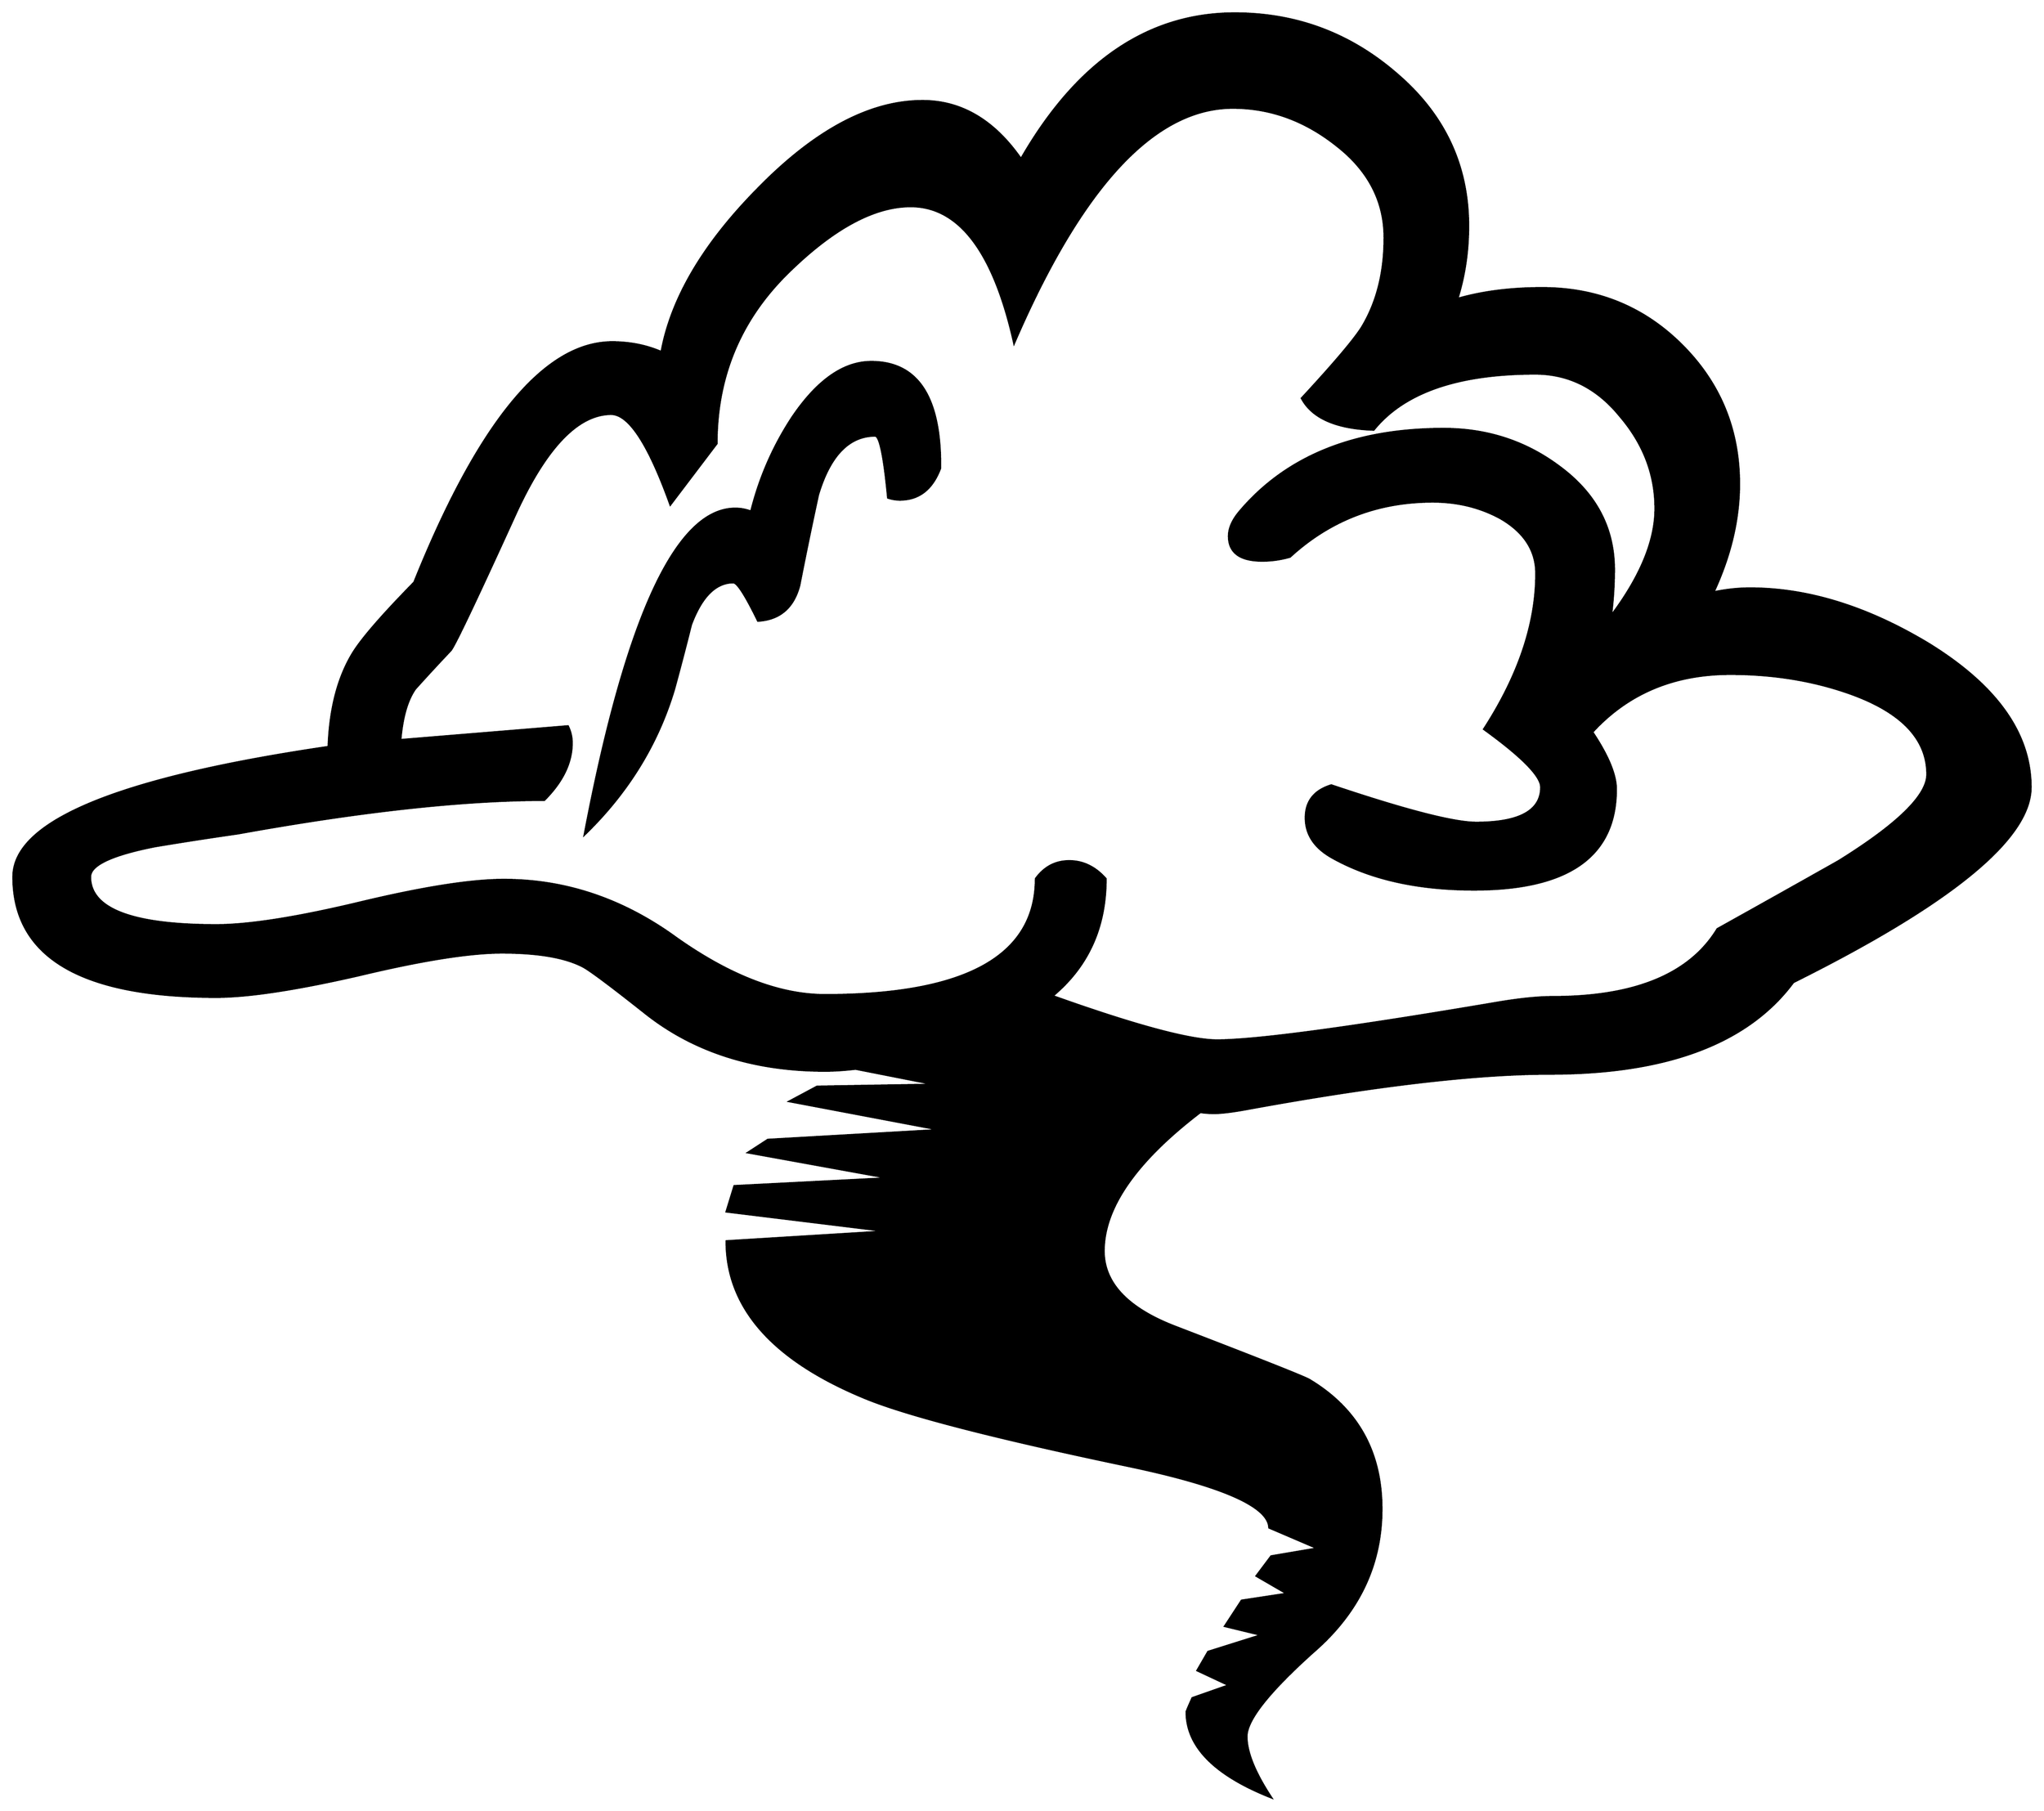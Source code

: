 


\begin{tikzpicture}[y=0.80pt, x=0.80pt, yscale=-1.0, xscale=1.0, inner sep=0pt, outer sep=0pt]
\begin{scope}[shift={(100.0,1588.0)},nonzero rule]
  \path[draw=.,fill=.,line width=1.600pt] (2048.0,-584.0) ..
    controls (2048.0,-532.0) and (1967.667,-466.0) ..
    (1807.0,-386.0) .. controls (1761.0,-324.0) and
    (1678.667,-293.0) .. (1560.0,-293.0) .. controls
    (1485.333,-293.0) and (1382.667,-281.0) .. (1252.0,-257.0) ..
    controls (1237.333,-254.333) and (1226.333,-253.0) ..
    (1219.0,-253.0) .. controls (1214.333,-253.0) and
    (1209.667,-253.333) .. (1205.0,-254.0) .. controls
    (1139.667,-204.0) and (1107.0,-157.0) .. (1107.0,-113.0) ..
    controls (1107.0,-80.333) and (1131.333,-54.667) .. (1180.0,-36.0)
    .. controls (1266.667,-2.667) and (1312.0,15.333) .. (1316.0,18.0)
    .. controls (1364.667,47.333) and (1389.0,91.0) ..
    (1389.0,149.0) .. controls (1389.0,205.667) and (1366.0,254.0)
    .. (1320.0,294.0) .. controls (1274.667,334.667) and
    (1252.0,363.333) .. (1252.0,380.0) .. controls (1252.0,396.0)
    and (1260.333,416.667) .. (1277.0,442.0) .. controls
    (1219.667,419.333) and (1191.0,390.333) .. (1191.0,355.0) ..
    controls (1191.667,353.0) and (1193.667,348.333) .. (1197.0,341.0)
    -- (1234.0,328.0) -- (1202.0,313.0) -- (1213.0,294.0) --
    (1267.0,277.0) -- (1230.0,268.0) -- (1247.0,242.0) --
    (1293.0,235.0) -- (1262.0,217.0) -- (1277.0,197.0) --
    (1324.0,189.0) -- (1275.0,168.0) .. controls (1274.333,146.0)
    and (1226.0,125.0) .. (1130.0,105.0) .. controls
    (996.667,77.0) and (908.667,54.333) .. (866.0,37.0) .. controls
    (771.333,-1.667) and (724.0,-55.0) .. (724.0,-123.0) --
    (887.0,-133.0) -- (724.0,-153.0) -- (732.0,-179.0) --
    (889.0,-187.0) -- (746.0,-213.0) -- (766.0,-226.0) --
    (941.0,-236.0) -- (788.0,-265.0) -- (816.0,-280.0) --
    (936.0,-282.0) -- (855.0,-298.0) .. controls (843.667,-296.667)
    and (833.333,-296.0) .. (824.0,-296.0) .. controls
    (751.333,-296.0) and (690.333,-315.667) .. (641.0,-355.0) ..
    controls (605.667,-383.0) and (584.667,-398.667) .. (578.0,-402.0)
    .. controls (560.0,-411.333) and (532.667,-416.0) ..
    (496.0,-416.0) .. controls (463.333,-416.0) and (415.0,-408.333)
    .. (351.0,-393.0) .. controls (287.0,-378.333) and
    (238.667,-371.0) .. (206.0,-371.0) .. controls (68.667,-371.0)
    and (0.0,-411.667) .. (0.0,-493.0) .. controls (0.0,-549.667)
    and (106.667,-593.667) .. (320.0,-625.0) .. controls
    (321.333,-663.0) and (329.333,-694.333) .. (344.0,-719.0) ..
    controls (352.667,-733.667) and (373.667,-758.0) .. (407.0,-792.0)
    .. controls (472.333,-954.667) and (539.333,-1036.0) ..
    (608.0,-1036.0) .. controls (626.0,-1036.0) and
    (642.667,-1032.667) .. (658.0,-1026.0) .. controls
    (668.0,-1080.667) and (700.667,-1136.0) .. (756.0,-1192.0) ..
    controls (814.0,-1251.333) and (869.667,-1281.0) ..
    (923.0,-1281.0) .. controls (962.333,-1281.0) and
    (995.667,-1261.333) .. (1023.0,-1222.0) .. controls
    (1079.667,-1320.667) and (1152.0,-1370.0) .. (1240.0,-1370.0) ..
    controls (1302.667,-1370.0) and (1357.667,-1349.333) ..
    (1405.0,-1308.0) .. controls (1453.0,-1266.667) and
    (1477.0,-1215.333) .. (1477.0,-1154.0) .. controls
    (1477.0,-1128.0) and (1473.333,-1103.333) .. (1466.0,-1080.0) ..
    controls (1491.333,-1087.333) and (1520.0,-1091.0) ..
    (1552.0,-1091.0) .. controls (1608.0,-1091.0) and
    (1655.333,-1071.667) .. (1694.0,-1033.0) .. controls
    (1732.667,-994.333) and (1752.0,-947.333) .. (1752.0,-892.0) ..
    controls (1752.0,-856.0) and (1743.333,-819.333) ..
    (1726.0,-782.0) .. controls (1738.667,-784.667) and
    (1751.0,-786.0) .. (1763.0,-786.0) .. controls
    (1821.667,-786.0) and (1882.0,-767.333) .. (1944.0,-730.0) ..
    controls (2013.333,-687.333) and (2048.0,-638.667) ..
    (2048.0,-584.0) -- cycle(1943.0,-597.0) .. controls
    (1943.0,-633.0) and (1917.0,-660.333) .. (1865.0,-679.0) ..
    controls (1827.667,-692.333) and (1787.0,-699.0) ..
    (1743.0,-699.0) .. controls (1685.667,-699.0) and
    (1639.0,-679.333) .. (1603.0,-640.0) .. controls
    (1619.0,-616.0) and (1627.0,-596.667) .. (1627.0,-582.0) ..
    controls (1627.0,-514.0) and (1579.0,-480.0) ..
    (1483.0,-480.0) .. controls (1425.0,-480.0) and
    (1376.667,-491.0) .. (1338.0,-513.0) .. controls
    (1320.667,-523.0) and (1312.0,-536.333) .. (1312.0,-553.0) ..
    controls (1312.0,-569.667) and (1320.667,-580.667) ..
    (1338.0,-586.0) .. controls (1413.333,-560.667) and
    (1462.333,-548.0) .. (1485.0,-548.0) .. controls
    (1529.0,-548.0) and (1551.0,-560.0) .. (1551.0,-584.0) ..
    controls (1551.0,-595.333) and (1531.667,-615.0) ..
    (1493.0,-643.0) .. controls (1528.333,-697.667) and
    (1546.0,-750.333) .. (1546.0,-801.0) .. controls
    (1546.0,-824.333) and (1534.0,-843.0) .. (1510.0,-857.0) ..
    controls (1489.333,-868.333) and (1466.333,-874.0) ..
    (1441.0,-874.0) .. controls (1385.0,-874.0) and
    (1336.667,-855.333) .. (1296.0,-818.0) .. controls
    (1286.667,-815.333) and (1277.333,-814.0) .. (1268.0,-814.0) ..
    controls (1245.333,-814.0) and (1234.0,-822.333) ..
    (1234.0,-839.0) .. controls (1234.0,-847.0) and
    (1237.667,-855.333) .. (1245.0,-864.0) .. controls
    (1292.333,-920.0) and (1361.333,-948.0) .. (1452.0,-948.0) ..
    controls (1496.0,-948.0) and (1535.0,-935.333) ..
    (1569.0,-910.0) .. controls (1606.333,-882.667) and
    (1625.0,-847.667) .. (1625.0,-805.0) .. controls
    (1625.0,-789.667) and (1624.0,-774.0) .. (1622.0,-758.0) ..
    controls (1652.0,-798.0) and (1667.0,-834.333) ..
    (1667.0,-867.0) .. controls (1667.0,-901.667) and
    (1655.0,-933.0) .. (1631.0,-961.0) .. controls
    (1607.667,-989.667) and (1579.0,-1004.0) .. (1545.0,-1004.0) ..
    controls (1466.333,-1004.0) and (1411.667,-985.0) ..
    (1381.0,-947.0) .. controls (1343.0,-948.333) and
    (1318.667,-959.0) .. (1308.0,-979.0) .. controls
    (1340.667,-1014.333) and (1361.0,-1038.333) .. (1369.0,-1051.0) ..
    controls (1384.333,-1076.333) and (1392.0,-1106.667) ..
    (1392.0,-1142.0) .. controls (1392.0,-1179.333) and
    (1375.667,-1210.667) .. (1343.0,-1236.0) .. controls
    (1311.0,-1261.333) and (1276.0,-1274.0) .. (1238.0,-1274.0) ..
    controls (1158.667,-1274.0) and (1084.667,-1194.333) ..
    (1016.0,-1035.0) .. controls (995.333,-1127.667) and
    (960.333,-1174.0) .. (911.0,-1174.0) .. controls
    (873.667,-1174.0) and (832.0,-1151.333) .. (786.0,-1106.0) ..
    controls (738.0,-1058.667) and (714.0,-1001.0) ..
    (714.0,-933.0) -- (667.0,-871.0) .. controls (645.0,-932.333)
    and (625.0,-963.0) .. (607.0,-963.0) .. controls
    (573.667,-963.0) and (541.667,-930.0) .. (511.0,-864.0) ..
    controls (470.333,-774.667) and (448.0,-727.667) .. (444.0,-723.0)
    .. controls (432.0,-710.333) and (420.0,-697.333) ..
    (408.0,-684.0) .. controls (400.0,-672.667) and (395.0,-655.333)
    .. (393.0,-632.0) -- (563.0,-646.0) .. controls
    (565.667,-640.667) and (567.0,-635.0) .. (567.0,-629.0) ..
    controls (567.0,-609.0) and (557.667,-589.667) .. (539.0,-571.0)
    .. controls (457.0,-571.0) and (353.333,-559.667) ..
    (228.0,-537.0) .. controls (200.0,-533.0) and (172.0,-528.667)
    .. (144.0,-524.0) .. controls (100.0,-515.333) and
    (78.0,-505.0) .. (78.0,-493.0) .. controls (78.0,-460.333) and
    (120.667,-444.0) .. (206.0,-444.0) .. controls (239.333,-444.0)
    and (288.0,-451.667) .. (352.0,-467.0) .. controls
    (416.0,-482.333) and (464.667,-490.0) .. (498.0,-490.0) ..
    controls (560.667,-490.0) and (619.0,-470.333) .. (673.0,-431.0)
    .. controls (727.667,-392.333) and (778.0,-373.0) ..
    (824.0,-373.0) .. controls (966.667,-373.0) and
    (1038.0,-412.333) .. (1038.0,-491.0) .. controls
    (1046.667,-503.0) and (1058.0,-509.0) .. (1072.0,-509.0) ..
    controls (1086.0,-509.0) and (1098.333,-503.0) ..
    (1109.0,-491.0) .. controls (1109.0,-441.667) and
    (1091.0,-402.0) .. (1055.0,-372.0) .. controls
    (1139.0,-342.0) and (1194.667,-327.0) .. (1222.0,-327.0) ..
    controls (1261.333,-327.0) and (1355.667,-339.667) ..
    (1505.0,-365.0) .. controls (1528.333,-369.0) and
    (1547.667,-371.0) .. (1563.0,-371.0) .. controls
    (1646.333,-371.0) and (1702.0,-394.0) .. (1730.0,-440.0) ..
    controls (1770.667,-462.667) and (1811.667,-485.667) ..
    (1853.0,-509.0) .. controls (1913.0,-546.333) and
    (1943.0,-575.667) .. (1943.0,-597.0) -- cycle(941.0,-908.0) ..
    controls (933.0,-886.667) and (919.333,-876.0) .. (900.0,-876.0)
    .. controls (896.0,-876.0) and (892.0,-876.667) ..
    (888.0,-878.0) .. controls (884.0,-920.0) and (879.667,-941.0)
    .. (875.0,-941.0) .. controls (848.333,-941.0) and
    (829.0,-921.0) .. (817.0,-881.0) .. controls (810.333,-850.333)
    and (804.0,-819.667) .. (798.0,-789.0) .. controls
    (792.0,-766.333) and (778.0,-754.333) .. (756.0,-753.0) ..
    controls (743.333,-779.0) and (735.0,-792.0) .. (731.0,-792.0)
    .. controls (713.0,-792.0) and (698.667,-777.667) ..
    (688.0,-749.0) .. controls (682.667,-727.667) and (677.0,-706.0)
    .. (671.0,-684.0) .. controls (654.333,-628.0) and
    (624.0,-578.667) .. (580.0,-536.0) .. controls (622.0,-756.667)
    and (673.0,-867.0) .. (733.0,-867.0) .. controls
    (738.333,-867.0) and (743.667,-866.0) .. (749.0,-864.0) ..
    controls (757.667,-898.667) and (771.667,-930.667) .. (791.0,-960.0)
    .. controls (816.333,-997.333) and (843.0,-1016.0) ..
    (871.0,-1016.0) .. controls (918.333,-1016.0) and
    (941.667,-980.0) .. (941.0,-908.0) -- cycle;
\end{scope}

\end{tikzpicture}

